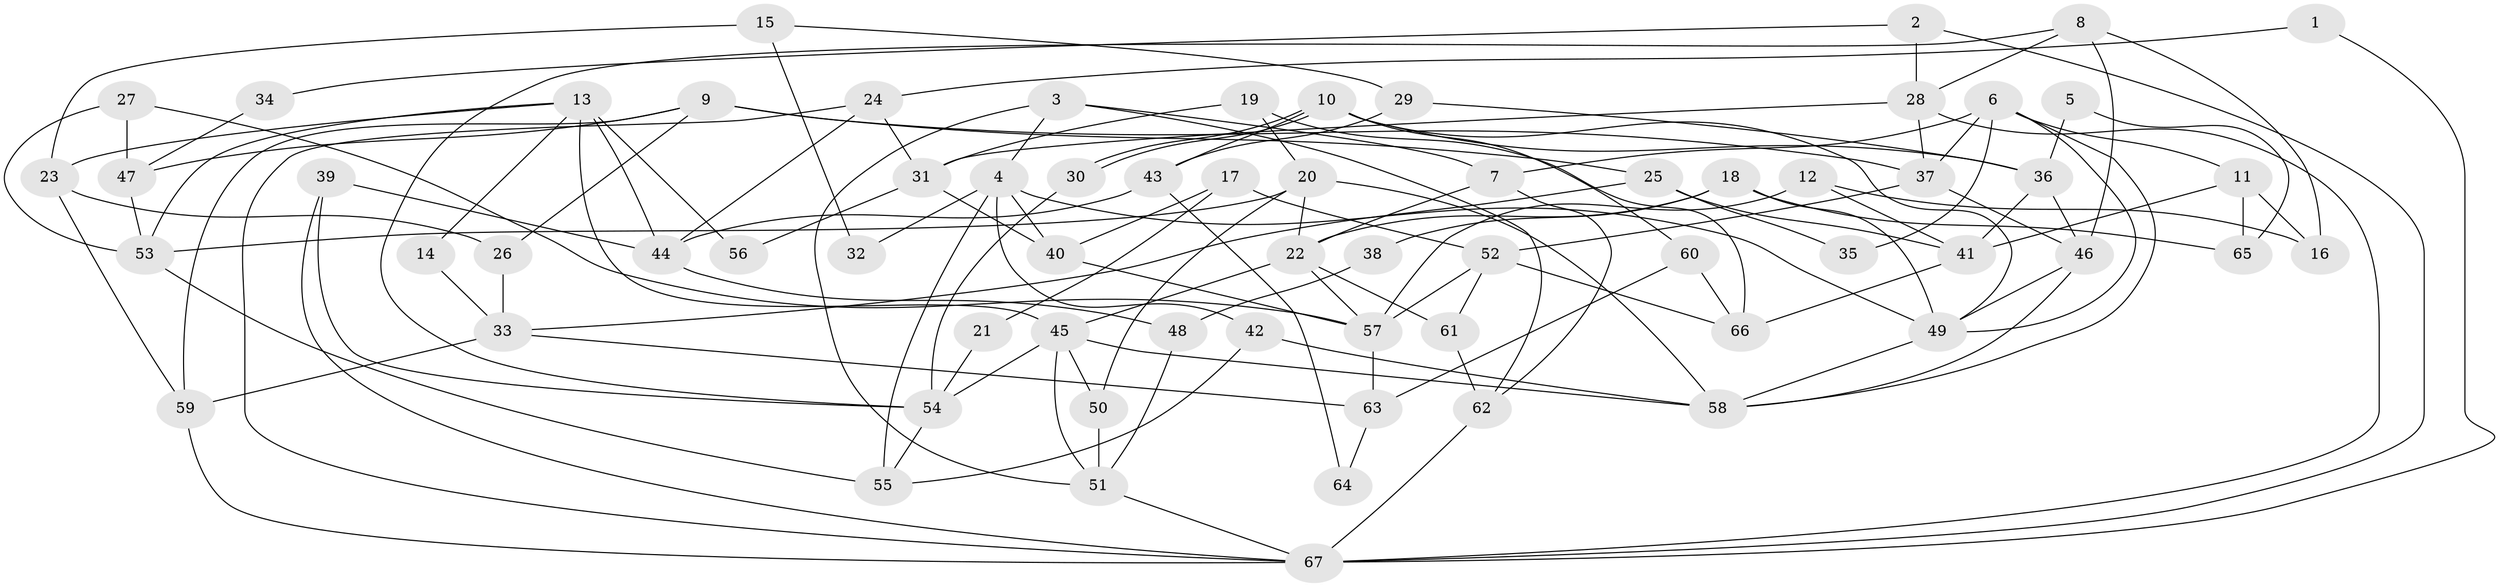 // coarse degree distribution, {9: 0.037037037037037035, 7: 0.07407407407407407, 8: 0.18518518518518517, 6: 0.18518518518518517, 3: 0.14814814814814814, 2: 0.14814814814814814, 4: 0.1111111111111111, 5: 0.1111111111111111}
// Generated by graph-tools (version 1.1) at 2025/50/03/04/25 22:50:46]
// undirected, 67 vertices, 134 edges
graph export_dot {
  node [color=gray90,style=filled];
  1;
  2;
  3;
  4;
  5;
  6;
  7;
  8;
  9;
  10;
  11;
  12;
  13;
  14;
  15;
  16;
  17;
  18;
  19;
  20;
  21;
  22;
  23;
  24;
  25;
  26;
  27;
  28;
  29;
  30;
  31;
  32;
  33;
  34;
  35;
  36;
  37;
  38;
  39;
  40;
  41;
  42;
  43;
  44;
  45;
  46;
  47;
  48;
  49;
  50;
  51;
  52;
  53;
  54;
  55;
  56;
  57;
  58;
  59;
  60;
  61;
  62;
  63;
  64;
  65;
  66;
  67;
  1 -- 67;
  1 -- 24;
  2 -- 67;
  2 -- 28;
  2 -- 34;
  3 -- 4;
  3 -- 7;
  3 -- 51;
  3 -- 62;
  4 -- 49;
  4 -- 55;
  4 -- 32;
  4 -- 40;
  4 -- 42;
  5 -- 65;
  5 -- 36;
  6 -- 58;
  6 -- 49;
  6 -- 7;
  6 -- 11;
  6 -- 35;
  6 -- 37;
  7 -- 62;
  7 -- 22;
  8 -- 46;
  8 -- 28;
  8 -- 16;
  8 -- 54;
  9 -- 59;
  9 -- 37;
  9 -- 25;
  9 -- 26;
  9 -- 47;
  10 -- 30;
  10 -- 30;
  10 -- 36;
  10 -- 43;
  10 -- 49;
  10 -- 60;
  11 -- 16;
  11 -- 41;
  11 -- 65;
  12 -- 41;
  12 -- 57;
  12 -- 16;
  13 -- 53;
  13 -- 44;
  13 -- 14;
  13 -- 23;
  13 -- 45;
  13 -- 56;
  14 -- 33;
  15 -- 29;
  15 -- 23;
  15 -- 32;
  17 -- 40;
  17 -- 52;
  17 -- 21;
  18 -- 22;
  18 -- 49;
  18 -- 38;
  18 -- 65;
  19 -- 66;
  19 -- 20;
  19 -- 31;
  20 -- 58;
  20 -- 50;
  20 -- 22;
  20 -- 53;
  21 -- 54;
  22 -- 45;
  22 -- 57;
  22 -- 61;
  23 -- 26;
  23 -- 59;
  24 -- 31;
  24 -- 67;
  24 -- 44;
  25 -- 41;
  25 -- 33;
  25 -- 35;
  26 -- 33;
  27 -- 53;
  27 -- 47;
  27 -- 57;
  28 -- 67;
  28 -- 31;
  28 -- 37;
  29 -- 43;
  29 -- 36;
  30 -- 54;
  31 -- 40;
  31 -- 56;
  33 -- 59;
  33 -- 63;
  34 -- 47;
  36 -- 41;
  36 -- 46;
  37 -- 46;
  37 -- 52;
  38 -- 48;
  39 -- 54;
  39 -- 67;
  39 -- 44;
  40 -- 57;
  41 -- 66;
  42 -- 58;
  42 -- 55;
  43 -- 44;
  43 -- 64;
  44 -- 48;
  45 -- 50;
  45 -- 51;
  45 -- 54;
  45 -- 58;
  46 -- 49;
  46 -- 58;
  47 -- 53;
  48 -- 51;
  49 -- 58;
  50 -- 51;
  51 -- 67;
  52 -- 57;
  52 -- 61;
  52 -- 66;
  53 -- 55;
  54 -- 55;
  57 -- 63;
  59 -- 67;
  60 -- 63;
  60 -- 66;
  61 -- 62;
  62 -- 67;
  63 -- 64;
}
